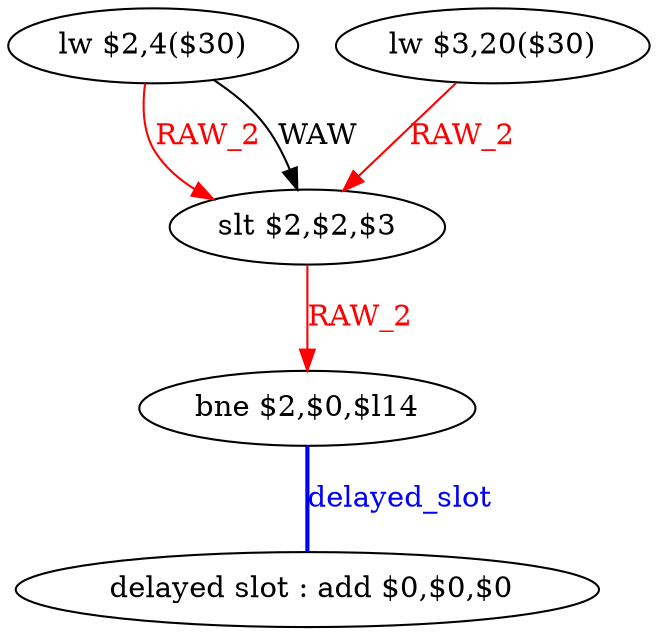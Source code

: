 digraph G1 {
node [shape = ellipse];
i4 [label = " delayed slot : add $0,$0,$0"] ;
i3 ->  i4 [style = bold, dir= none, fontcolor = blue, color = blue, label= "delayed_slot"];
i3 [label = "bne $2,$0,$l14"] ;
i0 [label = "lw $2,4($30)"] ;
i0 ->  i2 [color = red, fontcolor = red, label= "RAW_2"];
i0 ->  i2 [label= "WAW"];
i2 [label = "slt $2,$2,$3"] ;
i2 ->  i3 [color = red, fontcolor = red, label= "RAW_2"];
i1 [label = "lw $3,20($30)"] ;
i1 ->  i2 [color = red, fontcolor = red, label= "RAW_2"];
}

